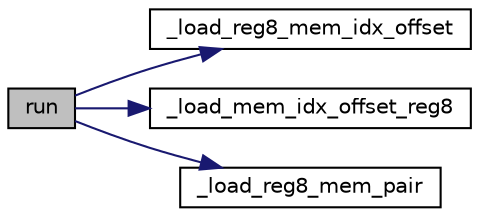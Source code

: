 digraph G
{
  edge [fontname="Helvetica",fontsize="10",labelfontname="Helvetica",labelfontsize="10"];
  node [fontname="Helvetica",fontsize="10",shape=record];
  rankdir="LR";
  Node1 [label="run",height=0.2,width=0.4,color="black", fillcolor="grey75", style="filled" fontcolor="black"];
  Node1 -> Node2 [color="midnightblue",fontsize="10",style="solid",fontname="Helvetica"];
  Node2 [label="_load_reg8_mem_idx_offset",height=0.2,width=0.4,color="black", fillcolor="white", style="filled",URL="$z80_8c.html#a20869ce2e719e74335cde7a9ff68da72"];
  Node1 -> Node3 [color="midnightblue",fontsize="10",style="solid",fontname="Helvetica"];
  Node3 [label="_load_mem_idx_offset_reg8",height=0.2,width=0.4,color="black", fillcolor="white", style="filled",URL="$z80_8c.html#af15ac3030d787c91b40958824bbee38d"];
  Node1 -> Node4 [color="midnightblue",fontsize="10",style="solid",fontname="Helvetica"];
  Node4 [label="_load_reg8_mem_pair",height=0.2,width=0.4,color="black", fillcolor="white", style="filled",URL="$z80_8c.html#a98200db180fcce4a6df8cf3fe6ff38a4"];
}
